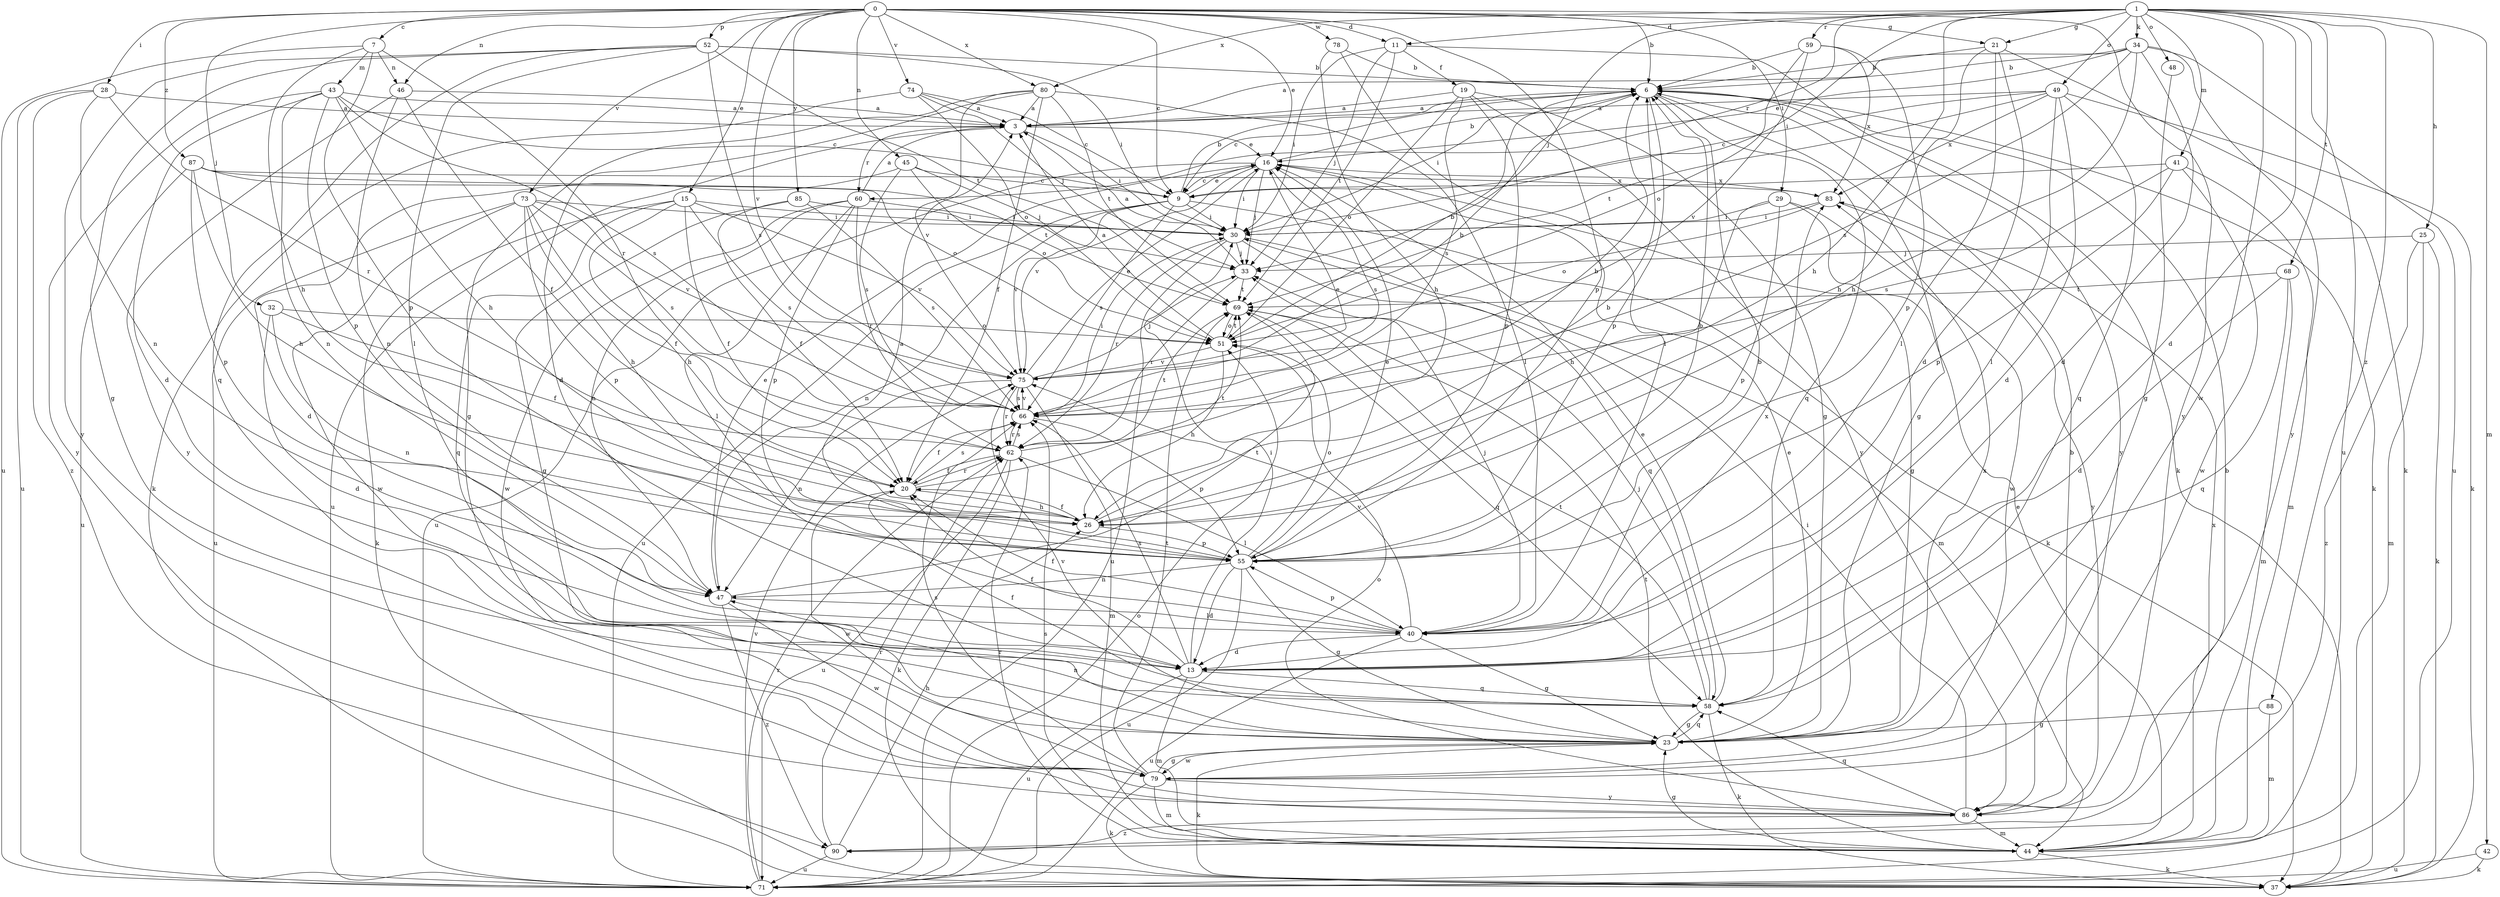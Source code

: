strict digraph  {
0;
1;
3;
6;
7;
9;
11;
13;
15;
16;
19;
20;
21;
23;
25;
26;
28;
29;
30;
32;
33;
34;
37;
40;
41;
42;
43;
44;
45;
46;
47;
48;
49;
51;
52;
55;
58;
59;
60;
62;
66;
68;
69;
71;
73;
74;
75;
78;
79;
80;
83;
85;
86;
87;
88;
90;
0 -> 6  [label=b];
0 -> 7  [label=c];
0 -> 9  [label=c];
0 -> 11  [label=d];
0 -> 15  [label=e];
0 -> 16  [label=e];
0 -> 21  [label=g];
0 -> 28  [label=i];
0 -> 29  [label=i];
0 -> 32  [label=j];
0 -> 45  [label=n];
0 -> 46  [label=n];
0 -> 52  [label=p];
0 -> 55  [label=p];
0 -> 73  [label=v];
0 -> 74  [label=v];
0 -> 75  [label=v];
0 -> 78  [label=w];
0 -> 80  [label=x];
0 -> 85  [label=y];
0 -> 86  [label=y];
0 -> 87  [label=z];
1 -> 11  [label=d];
1 -> 13  [label=d];
1 -> 21  [label=g];
1 -> 25  [label=h];
1 -> 26  [label=h];
1 -> 30  [label=i];
1 -> 33  [label=j];
1 -> 34  [label=k];
1 -> 41  [label=m];
1 -> 42  [label=m];
1 -> 48  [label=o];
1 -> 49  [label=o];
1 -> 59  [label=r];
1 -> 60  [label=r];
1 -> 68  [label=t];
1 -> 71  [label=u];
1 -> 79  [label=w];
1 -> 80  [label=x];
1 -> 88  [label=z];
3 -> 16  [label=e];
3 -> 30  [label=i];
3 -> 60  [label=r];
3 -> 71  [label=u];
6 -> 3  [label=a];
6 -> 9  [label=c];
6 -> 23  [label=g];
6 -> 30  [label=i];
6 -> 37  [label=k];
6 -> 55  [label=p];
6 -> 58  [label=q];
6 -> 86  [label=y];
7 -> 26  [label=h];
7 -> 43  [label=m];
7 -> 46  [label=n];
7 -> 55  [label=p];
7 -> 62  [label=r];
7 -> 71  [label=u];
9 -> 6  [label=b];
9 -> 16  [label=e];
9 -> 30  [label=i];
9 -> 37  [label=k];
9 -> 47  [label=n];
9 -> 66  [label=s];
9 -> 71  [label=u];
9 -> 75  [label=v];
11 -> 19  [label=f];
11 -> 30  [label=i];
11 -> 33  [label=j];
11 -> 37  [label=k];
11 -> 69  [label=t];
13 -> 20  [label=f];
13 -> 30  [label=i];
13 -> 44  [label=m];
13 -> 58  [label=q];
13 -> 66  [label=s];
13 -> 71  [label=u];
15 -> 20  [label=f];
15 -> 26  [label=h];
15 -> 30  [label=i];
15 -> 37  [label=k];
15 -> 58  [label=q];
15 -> 66  [label=s];
15 -> 75  [label=v];
16 -> 6  [label=b];
16 -> 9  [label=c];
16 -> 30  [label=i];
16 -> 33  [label=j];
16 -> 66  [label=s];
16 -> 71  [label=u];
16 -> 75  [label=v];
16 -> 83  [label=x];
19 -> 3  [label=a];
19 -> 23  [label=g];
19 -> 51  [label=o];
19 -> 55  [label=p];
19 -> 66  [label=s];
19 -> 86  [label=y];
20 -> 26  [label=h];
20 -> 62  [label=r];
20 -> 66  [label=s];
20 -> 69  [label=t];
20 -> 79  [label=w];
21 -> 6  [label=b];
21 -> 13  [label=d];
21 -> 26  [label=h];
21 -> 37  [label=k];
21 -> 40  [label=l];
23 -> 16  [label=e];
23 -> 37  [label=k];
23 -> 47  [label=n];
23 -> 58  [label=q];
23 -> 75  [label=v];
23 -> 79  [label=w];
23 -> 83  [label=x];
25 -> 33  [label=j];
25 -> 37  [label=k];
25 -> 44  [label=m];
25 -> 90  [label=z];
26 -> 6  [label=b];
26 -> 20  [label=f];
26 -> 55  [label=p];
28 -> 3  [label=a];
28 -> 47  [label=n];
28 -> 62  [label=r];
28 -> 71  [label=u];
28 -> 90  [label=z];
29 -> 23  [label=g];
29 -> 26  [label=h];
29 -> 30  [label=i];
29 -> 55  [label=p];
29 -> 79  [label=w];
30 -> 33  [label=j];
30 -> 44  [label=m];
30 -> 58  [label=q];
30 -> 62  [label=r];
30 -> 71  [label=u];
32 -> 13  [label=d];
32 -> 20  [label=f];
32 -> 47  [label=n];
32 -> 51  [label=o];
33 -> 3  [label=a];
33 -> 62  [label=r];
33 -> 69  [label=t];
34 -> 3  [label=a];
34 -> 6  [label=b];
34 -> 13  [label=d];
34 -> 16  [label=e];
34 -> 26  [label=h];
34 -> 66  [label=s];
34 -> 71  [label=u];
34 -> 86  [label=y];
40 -> 6  [label=b];
40 -> 13  [label=d];
40 -> 20  [label=f];
40 -> 23  [label=g];
40 -> 33  [label=j];
40 -> 55  [label=p];
40 -> 71  [label=u];
40 -> 75  [label=v];
40 -> 83  [label=x];
41 -> 9  [label=c];
41 -> 44  [label=m];
41 -> 55  [label=p];
41 -> 66  [label=s];
41 -> 79  [label=w];
42 -> 37  [label=k];
42 -> 71  [label=u];
43 -> 3  [label=a];
43 -> 9  [label=c];
43 -> 13  [label=d];
43 -> 26  [label=h];
43 -> 47  [label=n];
43 -> 55  [label=p];
43 -> 66  [label=s];
43 -> 86  [label=y];
44 -> 6  [label=b];
44 -> 16  [label=e];
44 -> 23  [label=g];
44 -> 37  [label=k];
44 -> 62  [label=r];
44 -> 66  [label=s];
44 -> 69  [label=t];
45 -> 9  [label=c];
45 -> 13  [label=d];
45 -> 33  [label=j];
45 -> 51  [label=o];
45 -> 66  [label=s];
46 -> 3  [label=a];
46 -> 20  [label=f];
46 -> 47  [label=n];
46 -> 86  [label=y];
47 -> 16  [label=e];
47 -> 40  [label=l];
47 -> 69  [label=t];
47 -> 79  [label=w];
47 -> 90  [label=z];
48 -> 23  [label=g];
49 -> 3  [label=a];
49 -> 9  [label=c];
49 -> 13  [label=d];
49 -> 37  [label=k];
49 -> 40  [label=l];
49 -> 58  [label=q];
49 -> 69  [label=t];
49 -> 83  [label=x];
51 -> 3  [label=a];
51 -> 6  [label=b];
51 -> 26  [label=h];
51 -> 69  [label=t];
51 -> 75  [label=v];
52 -> 6  [label=b];
52 -> 23  [label=g];
52 -> 30  [label=i];
52 -> 40  [label=l];
52 -> 58  [label=q];
52 -> 66  [label=s];
52 -> 69  [label=t];
52 -> 86  [label=y];
55 -> 3  [label=a];
55 -> 6  [label=b];
55 -> 13  [label=d];
55 -> 16  [label=e];
55 -> 23  [label=g];
55 -> 47  [label=n];
55 -> 51  [label=o];
55 -> 71  [label=u];
58 -> 16  [label=e];
58 -> 20  [label=f];
58 -> 23  [label=g];
58 -> 33  [label=j];
58 -> 37  [label=k];
58 -> 69  [label=t];
59 -> 6  [label=b];
59 -> 51  [label=o];
59 -> 55  [label=p];
59 -> 75  [label=v];
59 -> 83  [label=x];
60 -> 3  [label=a];
60 -> 30  [label=i];
60 -> 40  [label=l];
60 -> 47  [label=n];
60 -> 55  [label=p];
60 -> 62  [label=r];
60 -> 79  [label=w];
62 -> 6  [label=b];
62 -> 20  [label=f];
62 -> 37  [label=k];
62 -> 40  [label=l];
62 -> 66  [label=s];
62 -> 69  [label=t];
62 -> 71  [label=u];
66 -> 16  [label=e];
66 -> 20  [label=f];
66 -> 30  [label=i];
66 -> 55  [label=p];
66 -> 62  [label=r];
66 -> 75  [label=v];
68 -> 13  [label=d];
68 -> 44  [label=m];
68 -> 58  [label=q];
68 -> 69  [label=t];
69 -> 51  [label=o];
69 -> 58  [label=q];
71 -> 51  [label=o];
71 -> 62  [label=r];
71 -> 75  [label=v];
73 -> 20  [label=f];
73 -> 26  [label=h];
73 -> 30  [label=i];
73 -> 55  [label=p];
73 -> 66  [label=s];
73 -> 71  [label=u];
73 -> 75  [label=v];
73 -> 79  [label=w];
74 -> 3  [label=a];
74 -> 9  [label=c];
74 -> 33  [label=j];
74 -> 37  [label=k];
74 -> 51  [label=o];
75 -> 6  [label=b];
75 -> 16  [label=e];
75 -> 33  [label=j];
75 -> 44  [label=m];
75 -> 47  [label=n];
75 -> 62  [label=r];
75 -> 66  [label=s];
78 -> 6  [label=b];
78 -> 26  [label=h];
78 -> 40  [label=l];
79 -> 23  [label=g];
79 -> 37  [label=k];
79 -> 44  [label=m];
79 -> 66  [label=s];
79 -> 69  [label=t];
79 -> 86  [label=y];
80 -> 3  [label=a];
80 -> 13  [label=d];
80 -> 20  [label=f];
80 -> 23  [label=g];
80 -> 40  [label=l];
80 -> 69  [label=t];
80 -> 75  [label=v];
83 -> 30  [label=i];
83 -> 51  [label=o];
83 -> 86  [label=y];
85 -> 20  [label=f];
85 -> 23  [label=g];
85 -> 30  [label=i];
85 -> 66  [label=s];
86 -> 6  [label=b];
86 -> 30  [label=i];
86 -> 44  [label=m];
86 -> 51  [label=o];
86 -> 58  [label=q];
86 -> 90  [label=z];
87 -> 26  [label=h];
87 -> 51  [label=o];
87 -> 55  [label=p];
87 -> 69  [label=t];
87 -> 71  [label=u];
87 -> 83  [label=x];
88 -> 23  [label=g];
88 -> 44  [label=m];
90 -> 26  [label=h];
90 -> 62  [label=r];
90 -> 71  [label=u];
90 -> 83  [label=x];
}
